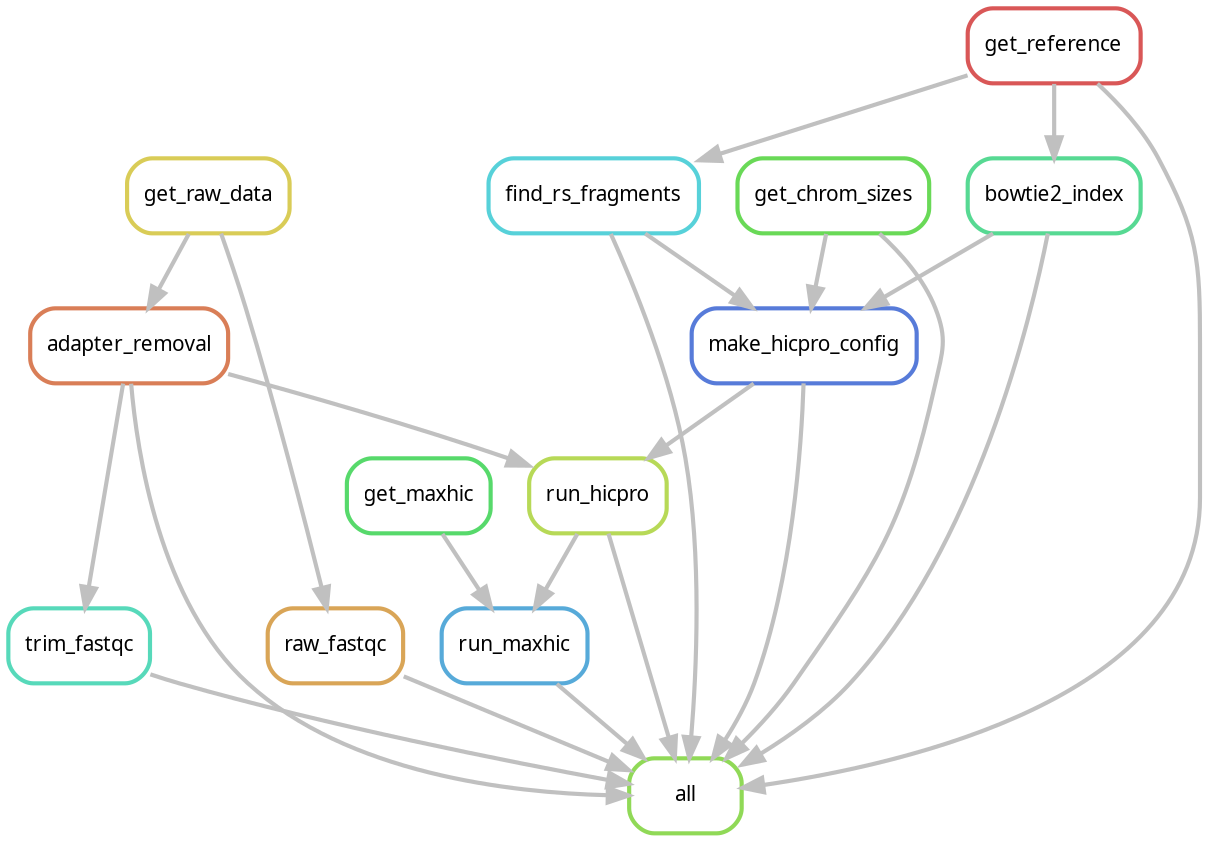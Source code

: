 digraph snakemake_dag {
    graph[bgcolor=white, margin=0];
    node[shape=box, style=rounded, fontname=sans,                 fontsize=10, penwidth=2];
    edge[penwidth=2, color=grey];
	0[label = "all", color = "0.26 0.6 0.85", style="rounded"];
	1[label = "run_hicpro", color = "0.21 0.6 0.85", style="rounded"];
	2[label = "find_rs_fragments", color = "0.51 0.6 0.85", style="rounded"];
	3[label = "raw_fastqc", color = "0.10 0.6 0.85", style="rounded"];
	4[label = "run_maxhic", color = "0.56 0.6 0.85", style="rounded"];
	5[label = "bowtie2_index", color = "0.41 0.6 0.85", style="rounded"];
	6[label = "adapter_removal", color = "0.05 0.6 0.85", style="rounded"];
	7[label = "trim_fastqc", color = "0.46 0.6 0.85", style="rounded"];
	8[label = "get_chrom_sizes", color = "0.31 0.6 0.85", style="rounded"];
	9[label = "get_reference", color = "0.00 0.6 0.85", style="rounded"];
	10[label = "make_hicpro_config", color = "0.62 0.6 0.85", style="rounded"];
	11[label = "get_raw_data", color = "0.15 0.6 0.85", style="rounded"];
	12[label = "get_maxhic", color = "0.36 0.6 0.85", style="rounded"];
	6 -> 0
	9 -> 0
	3 -> 0
	1 -> 0
	8 -> 0
	10 -> 0
	5 -> 0
	2 -> 0
	7 -> 0
	4 -> 0
	10 -> 1
	6 -> 1
	9 -> 2
	11 -> 3
	12 -> 4
	1 -> 4
	9 -> 5
	11 -> 6
	6 -> 7
	8 -> 10
	5 -> 10
	2 -> 10
}            
